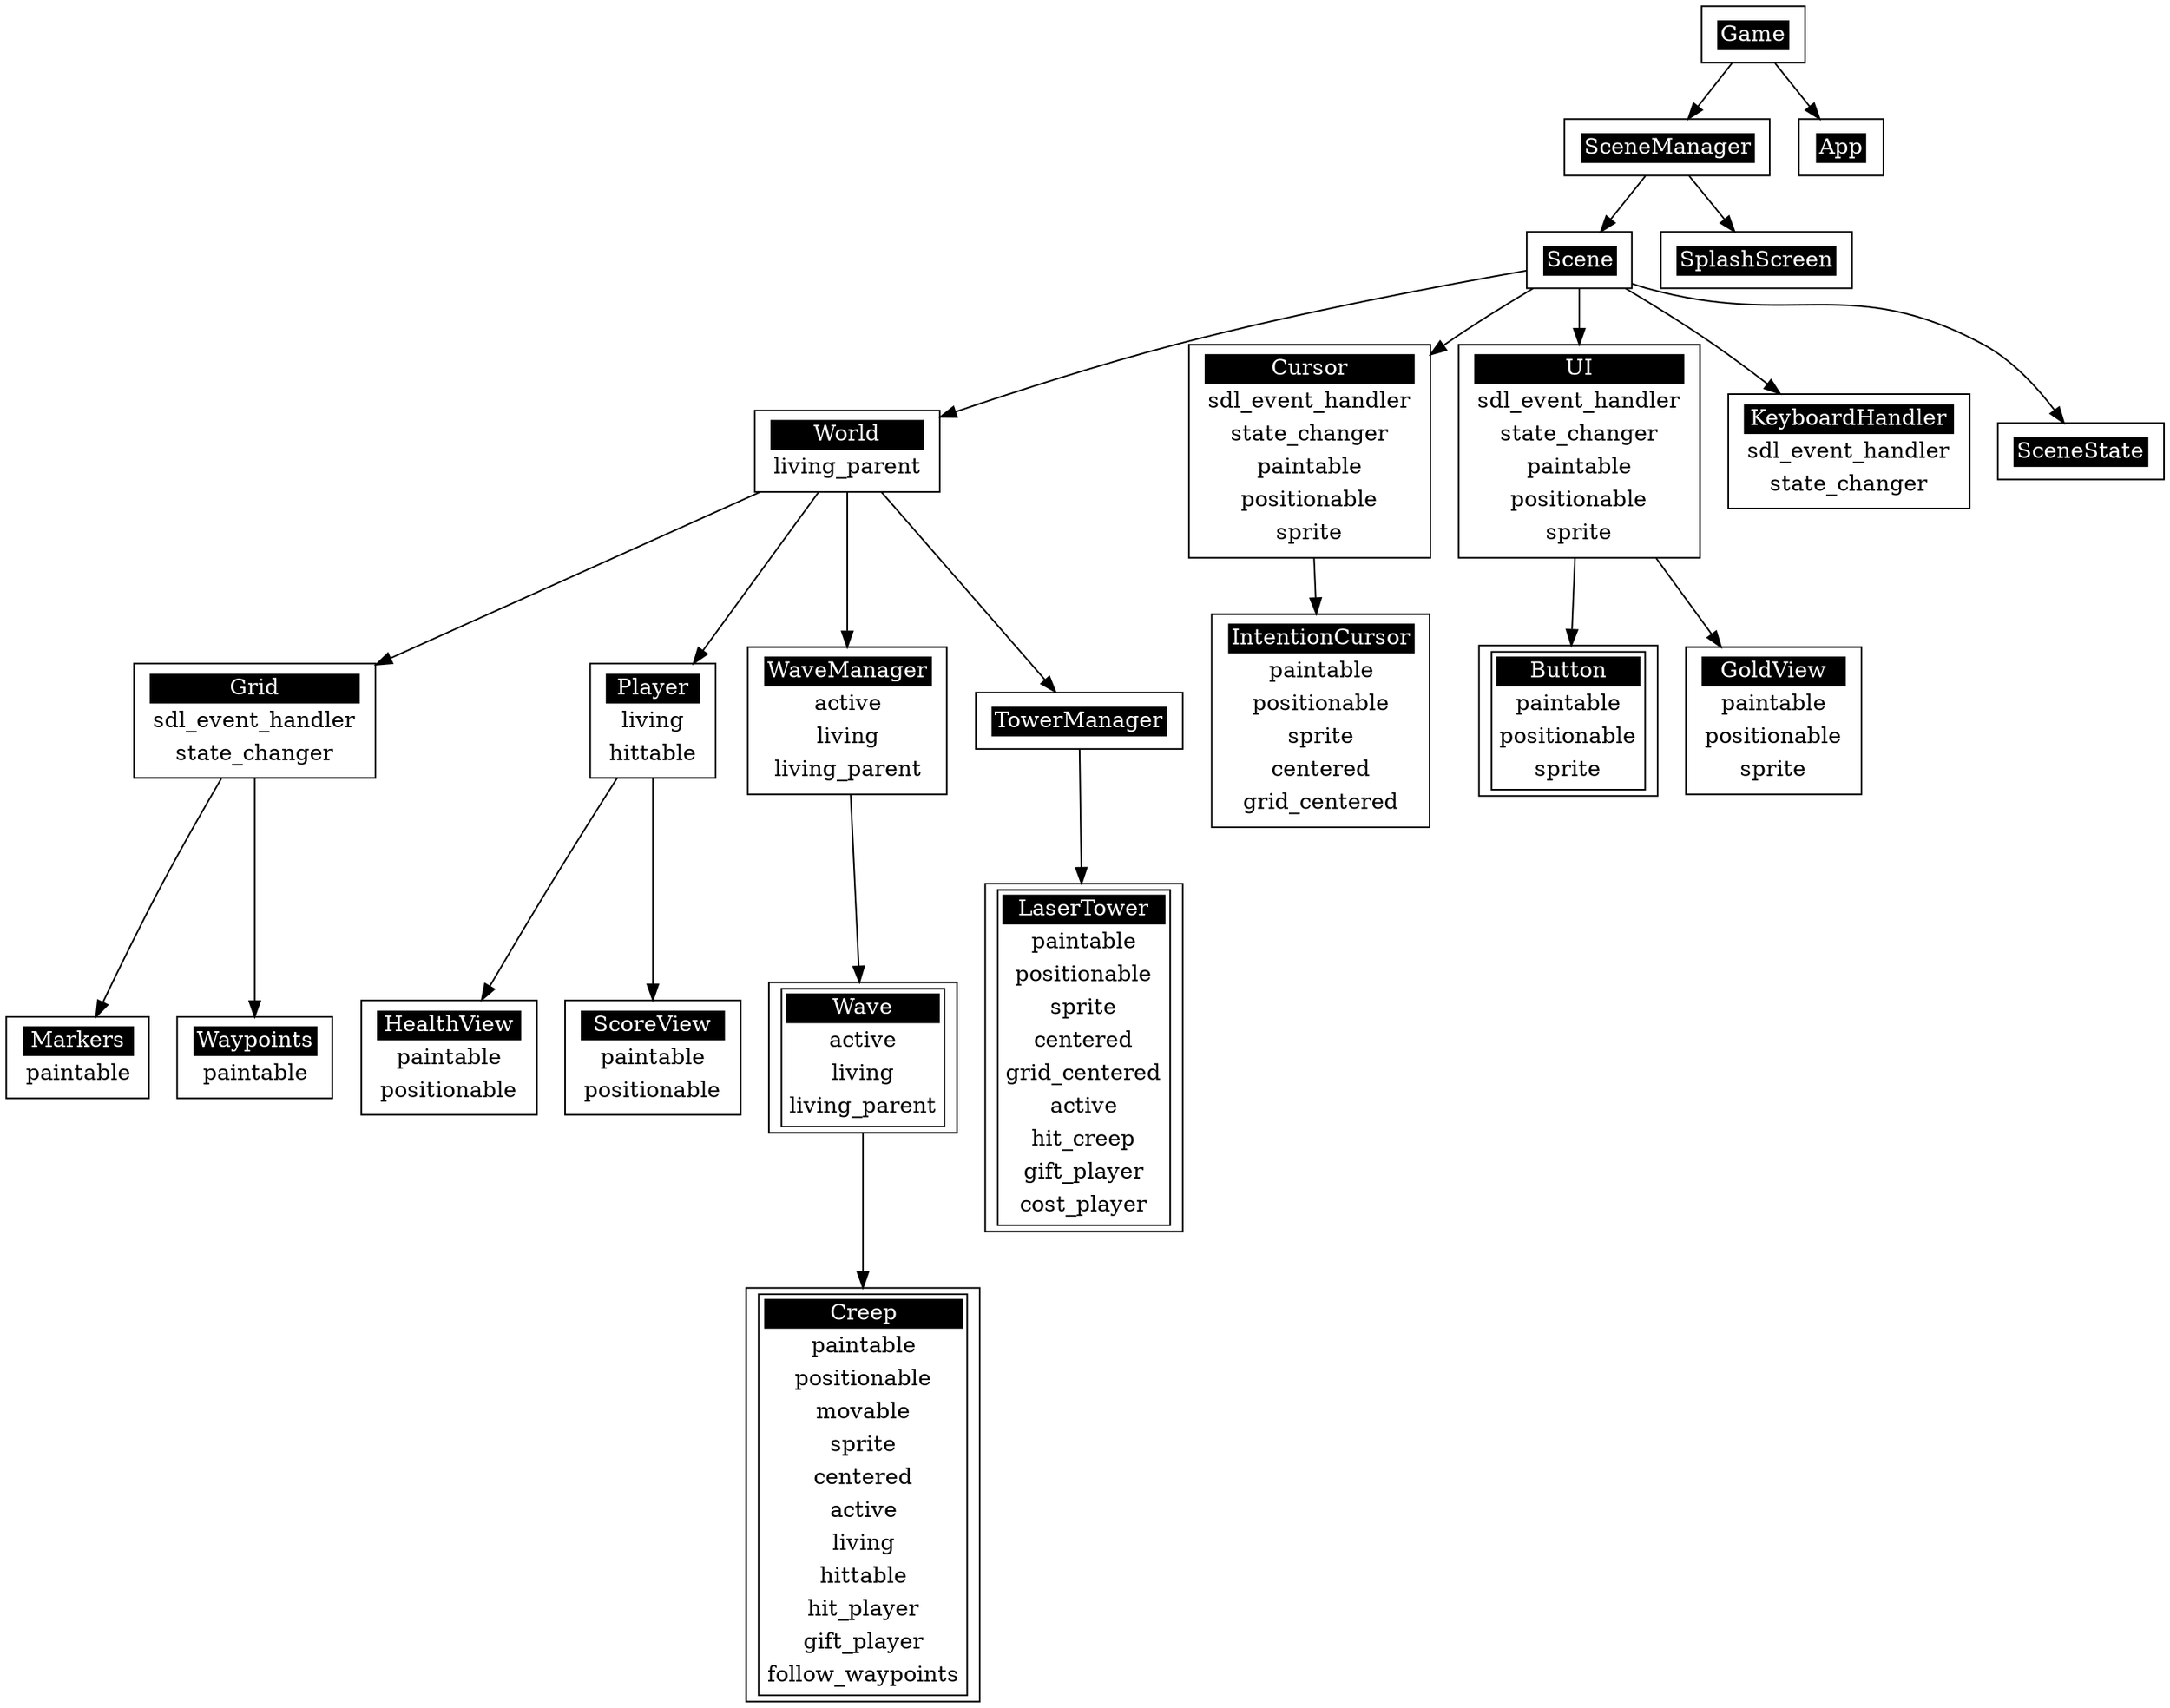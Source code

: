 digraph "CamelDefense" {
    graph [splines=true overlap=false];
    Grid [shape="box" fillcolor="white" label=<<table border="0" cellborder="0"><tr><td bgcolor="black"><font color= "white">Grid</font></td></tr><tr><td>sdl_event_handler</td></tr><tr><td>state_changer</td></tr></table>>];
"World"-> "Grid";
Markers [shape="box" fillcolor="white" label=<<table border="0" cellborder="0"><tr><td bgcolor="black"><font color= "white">Markers</font></td></tr><tr><td>paintable</td></tr></table>>];
"Grid"-> "Markers";
Waypoints [shape="box" fillcolor="white" label=<<table border="0" cellborder="0"><tr><td bgcolor="black"><font color= "white">Waypoints</font></td></tr><tr><td>paintable</td></tr></table>>];
"Grid"-> "Waypoints";
HealthView [shape="box" fillcolor="white" label=<<table border="0" cellborder="0"><tr><td bgcolor="black"><font color= "white">HealthView</font></td></tr><tr><td>paintable</td></tr><tr><td>positionable</td></tr></table>>];
"Player"-> "HealthView";
ScoreView [shape="box" fillcolor="white" label=<<table border="0" cellborder="0"><tr><td bgcolor="black"><font color= "white">ScoreView</font></td></tr><tr><td>paintable</td></tr><tr><td>positionable</td></tr></table>>];
"Player"-> "ScoreView";
Player [shape="box" fillcolor="white" label=<<table border="0" cellborder="0"><tr><td bgcolor="black"><font color= "white">Player</font></td></tr><tr><td>living</td></tr><tr><td>hittable</td></tr></table>>];
"World"-> "Player";
Creep [shape="box" fillcolor="white" label=<<table border="1" cellborder="0"><tr><td bgcolor="black"><font color= "white">Creep</font></td></tr><tr><td>paintable</td></tr><tr><td>positionable</td></tr><tr><td>movable</td></tr><tr><td>sprite</td></tr><tr><td>centered</td></tr><tr><td>active</td></tr><tr><td>living</td></tr><tr><td>hittable</td></tr><tr><td>hit_player</td></tr><tr><td>gift_player</td></tr><tr><td>follow_waypoints</td></tr></table>>];
"Wave"-> "Creep";
Wave [shape="box" fillcolor="white" label=<<table border="1" cellborder="0"><tr><td bgcolor="black"><font color= "white">Wave</font></td></tr><tr><td>active</td></tr><tr><td>living</td></tr><tr><td>living_parent</td></tr></table>>];
"WaveManager"-> "Wave";
WaveManager [shape="box" fillcolor="white" label=<<table border="0" cellborder="0"><tr><td bgcolor="black"><font color= "white">WaveManager</font></td></tr><tr><td>active</td></tr><tr><td>living</td></tr><tr><td>living_parent</td></tr></table>>];
"World"-> "WaveManager";
LaserTower [shape="box" fillcolor="white" label=<<table border="1" cellborder="0"><tr><td bgcolor="black"><font color= "white">LaserTower</font></td></tr><tr><td>paintable</td></tr><tr><td>positionable</td></tr><tr><td>sprite</td></tr><tr><td>centered</td></tr><tr><td>grid_centered</td></tr><tr><td>active</td></tr><tr><td>hit_creep</td></tr><tr><td>gift_player</td></tr><tr><td>cost_player</td></tr></table>>];
"TowerManager"-> "LaserTower";
TowerManager [shape="box" fillcolor="white" label=<<table border="0" cellborder="0"><tr><td bgcolor="black"><font color= "white">TowerManager</font></td></tr></table>>];
"World"-> "TowerManager";
World [shape="box" fillcolor="white" label=<<table border="0" cellborder="0"><tr><td bgcolor="black"><font color= "white">World</font></td></tr><tr><td>living_parent</td></tr></table>>];
"Scene"-> "World";
Cursor [shape="box" fillcolor="white" label=<<table border="0" cellborder="0"><tr><td bgcolor="black"><font color= "white">Cursor</font></td></tr><tr><td>sdl_event_handler</td></tr><tr><td>state_changer</td></tr><tr><td>paintable</td></tr><tr><td>positionable</td></tr><tr><td>sprite</td></tr></table>>];
"Scene"-> "Cursor";
IntentionCursor [shape="box" fillcolor="white" label=<<table border="0" cellborder="0"><tr><td bgcolor="black"><font color= "white">IntentionCursor</font></td></tr><tr><td>paintable</td></tr><tr><td>positionable</td></tr><tr><td>sprite</td></tr><tr><td>centered</td></tr><tr><td>grid_centered</td></tr></table>>];
"Cursor"-> "IntentionCursor";
UI [shape="box" fillcolor="white" label=<<table border="0" cellborder="0"><tr><td bgcolor="black"><font color= "white">UI</font></td></tr><tr><td>sdl_event_handler</td></tr><tr><td>state_changer</td></tr><tr><td>paintable</td></tr><tr><td>positionable</td></tr><tr><td>sprite</td></tr></table>>];
"Scene"-> "UI";
Button [shape="box" fillcolor="white" label=<<table border="1" cellborder="0"><tr><td bgcolor="black"><font color= "white">Button</font></td></tr><tr><td>paintable</td></tr><tr><td>positionable</td></tr><tr><td>sprite</td></tr></table>>];
"UI"-> "Button";
GoldView [shape="box" fillcolor="white" label=<<table border="0" cellborder="0"><tr><td bgcolor="black"><font color= "white">GoldView</font></td></tr><tr><td>paintable</td></tr><tr><td>positionable</td></tr><tr><td>sprite</td></tr></table>>];
"UI"-> "GoldView";
KeyboardHandler [shape="box" fillcolor="white" label=<<table border="0" cellborder="0"><tr><td bgcolor="black"><font color= "white">KeyboardHandler</font></td></tr><tr><td>sdl_event_handler</td></tr><tr><td>state_changer</td></tr></table>>];
"Scene"-> "KeyboardHandler";
SceneState [shape="box" fillcolor="white" label=<<table border="0" cellborder="0"><tr><td bgcolor="black"><font color= "white">SceneState</font></td></tr></table>>];
"Scene"-> "SceneState";
Scene [shape="box" fillcolor="white" label=<<table border="0" cellborder="0"><tr><td bgcolor="black"><font color= "white">Scene</font></td></tr></table>>];
"SceneManager"-> "Scene";
SplashScreen [shape="box" fillcolor="white" label=<<table border="0" cellborder="0"><tr><td bgcolor="black"><font color= "white">SplashScreen</font></td></tr></table>>];
"SceneManager"-> "SplashScreen";
SceneManager [shape="box" fillcolor="white" label=<<table border="0" cellborder="0"><tr><td bgcolor="black"><font color= "white">SceneManager</font></td></tr></table>>];
"Game"-> "SceneManager";
App [shape="box" fillcolor="white" label=<<table border="0" cellborder="0"><tr><td bgcolor="black"><font color= "white">App</font></td></tr></table>>];
"Game"-> "App";
Game [shape="box" fillcolor="white" label=<<table border="0" cellborder="0"><tr><td bgcolor="black"><font color= "white">Game</font></td></tr></table>>];
}
